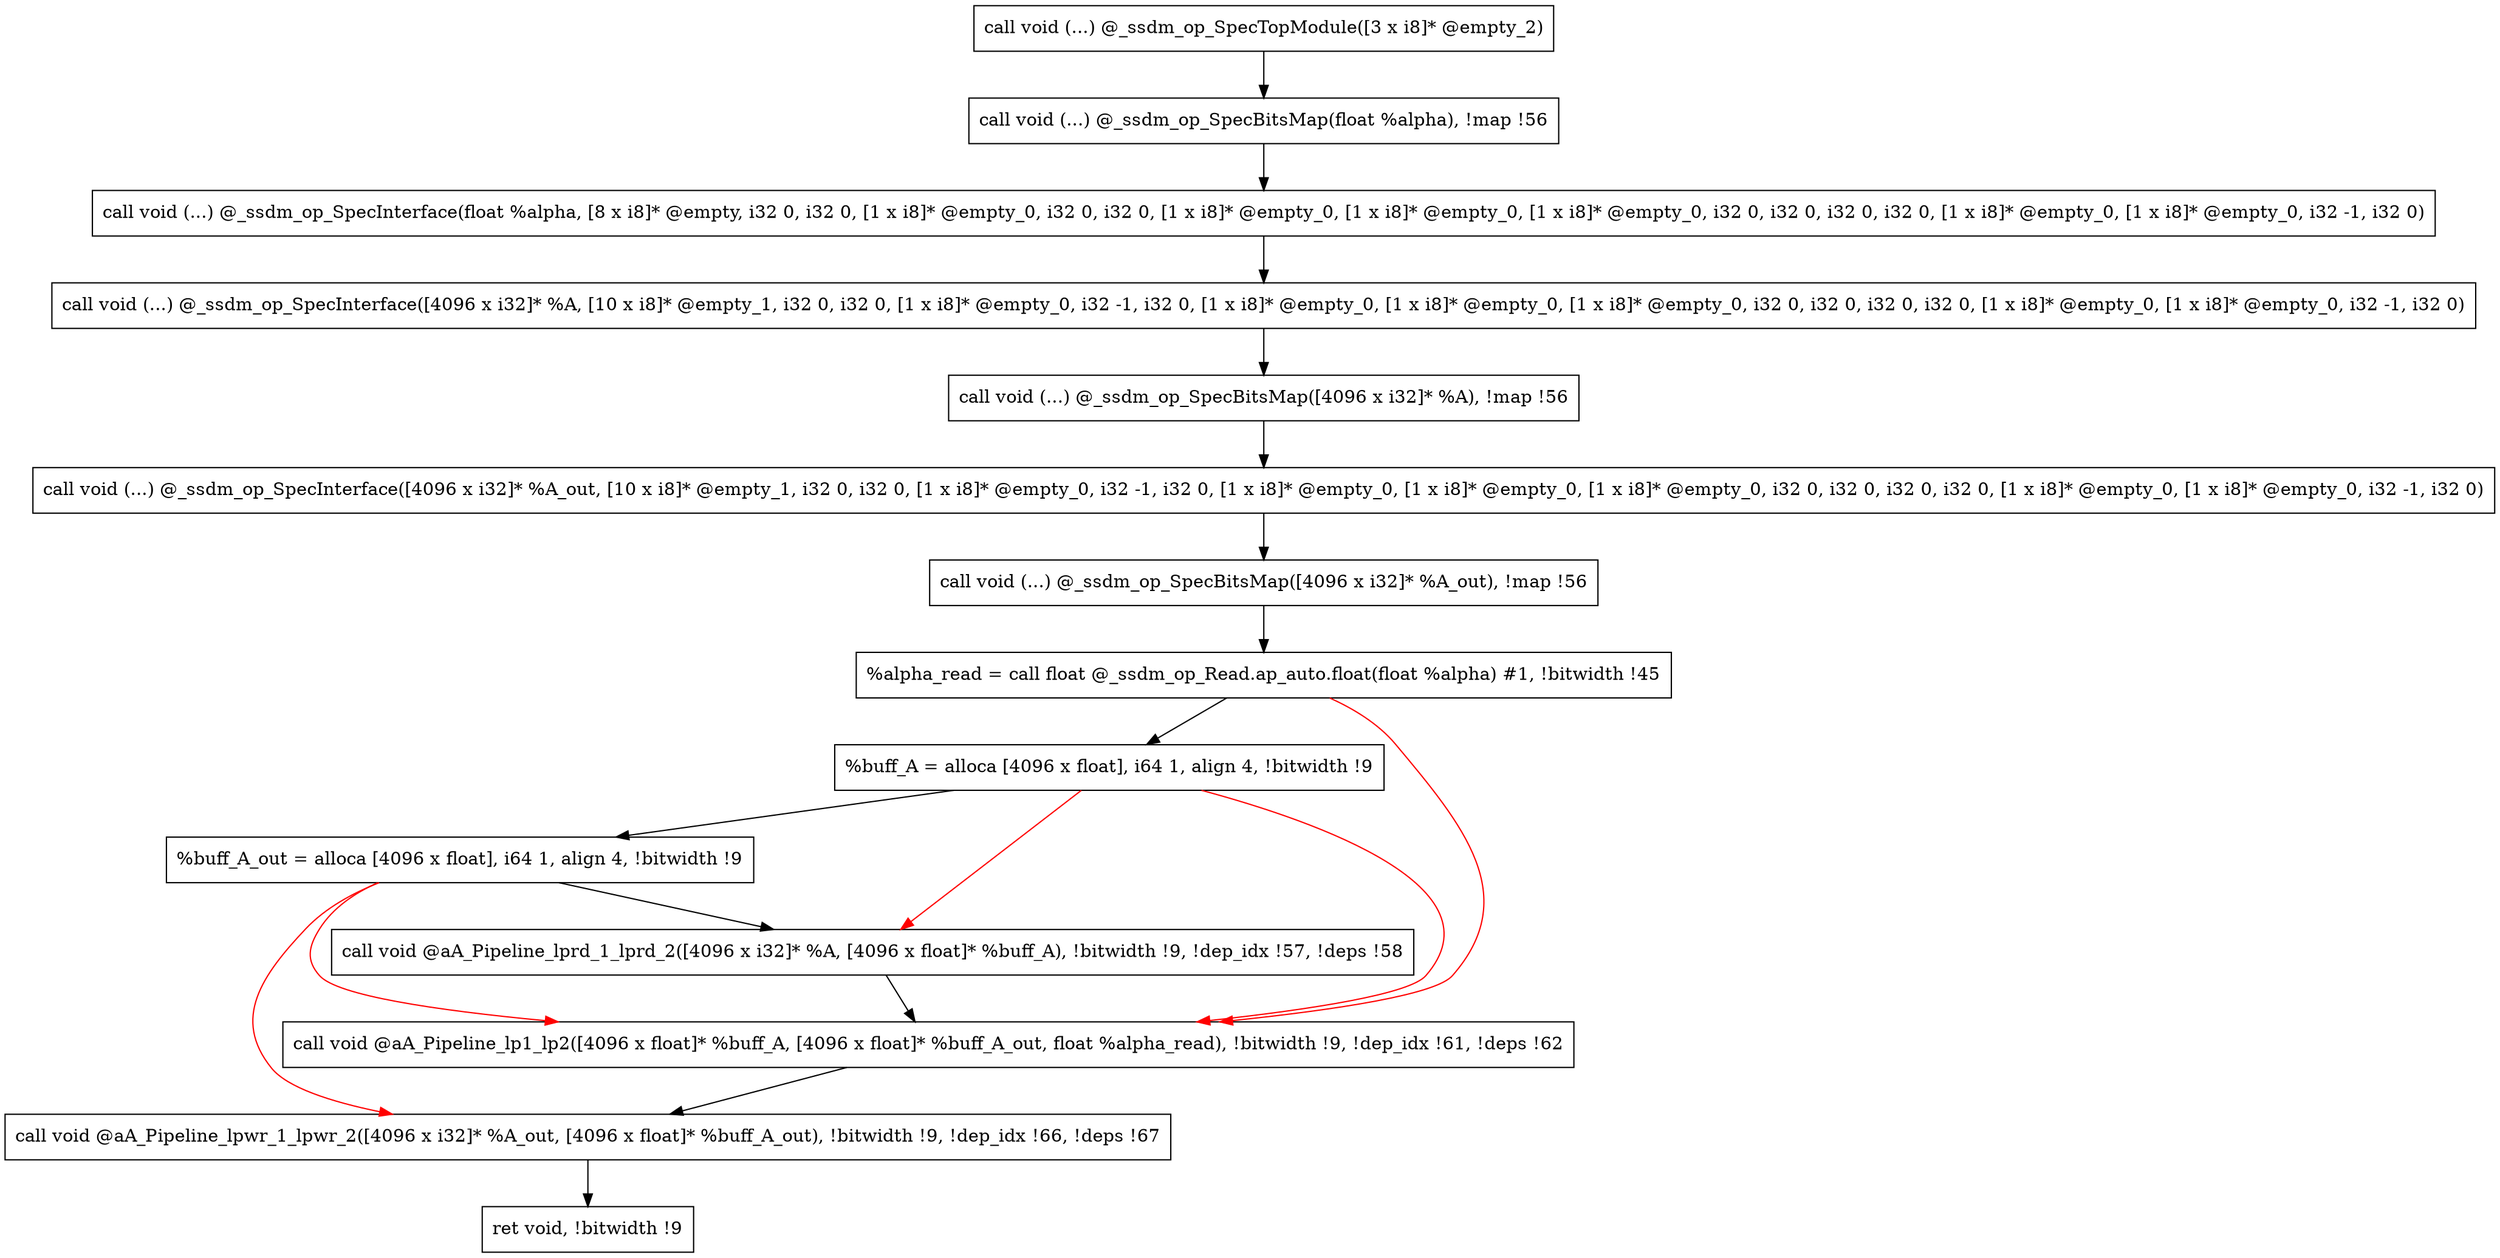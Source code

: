 digraph "DFG for 'aA' function" {
	Node0x2c733bf0[shape=record, label="  call void (...) @_ssdm_op_SpecTopModule([3 x i8]* @empty_2)"];
	Node0x2c733dc0[shape=record, label="  call void (...) @_ssdm_op_SpecBitsMap(float %alpha), !map !56"];
	Node0x2c73d440[shape=record, label="  call void (...) @_ssdm_op_SpecInterface(float %alpha, [8 x i8]* @empty, i32 0, i32 0, [1 x i8]* @empty_0, i32 0, i32 0, [1 x i8]* @empty_0, [1 x i8]* @empty_0, [1 x i8]* @empty_0, i32 0, i32 0, i32 0, i32 0, [1 x i8]* @empty_0, [1 x i8]* @empty_0, i32 -1, i32 0)"];
	Node0x2c73d9c0[shape=record, label="  call void (...) @_ssdm_op_SpecInterface([4096 x i32]* %A, [10 x i8]* @empty_1, i32 0, i32 0, [1 x i8]* @empty_0, i32 -1, i32 0, [1 x i8]* @empty_0, [1 x i8]* @empty_0, [1 x i8]* @empty_0, i32 0, i32 0, i32 0, i32 0, [1 x i8]* @empty_0, [1 x i8]* @empty_0, i32 -1, i32 0)"];
	Node0x2c73dab0[shape=record, label="  call void (...) @_ssdm_op_SpecBitsMap([4096 x i32]* %A), !map !56"];
	Node0x2c73e610[shape=record, label="  call void (...) @_ssdm_op_SpecInterface([4096 x i32]* %A_out, [10 x i8]* @empty_1, i32 0, i32 0, [1 x i8]* @empty_0, i32 -1, i32 0, [1 x i8]* @empty_0, [1 x i8]* @empty_0, [1 x i8]* @empty_0, i32 0, i32 0, i32 0, i32 0, [1 x i8]* @empty_0, [1 x i8]* @empty_0, i32 -1, i32 0)"];
	Node0x2c73e700[shape=record, label="  call void (...) @_ssdm_op_SpecBitsMap([4096 x i32]* %A_out), !map !56"];
	Node0x2c73e830[shape=record, label="  %alpha_read = call float @_ssdm_op_Read.ap_auto.float(float %alpha) #1, !bitwidth !45"];
	Node0x2c73e900[shape=record, label="  %buff_A = alloca [4096 x float], i64 1, align 4, !bitwidth !9"];
	Node0x2c73e970[shape=record, label="  %buff_A_out = alloca [4096 x float], i64 1, align 4, !bitwidth !9"];
	Node0x2c73eaf0[shape=record, label="  call void @aA_Pipeline_lprd_1_lprd_2([4096 x i32]* %A, [4096 x float]* %buff_A), !bitwidth !9, !dep_idx !57, !deps !58"];
	Node0x2c7254d0[shape=record, label="  call void @aA_Pipeline_lp1_lp2([4096 x float]* %buff_A, [4096 x float]* %buff_A_out, float %alpha_read), !bitwidth !9, !dep_idx !61, !deps !62"];
	Node0x2c73f110[shape=record, label="  call void @aA_Pipeline_lpwr_1_lpwr_2([4096 x i32]* %A_out, [4096 x float]* %buff_A_out), !bitwidth !9, !dep_idx !66, !deps !67"];
	Node0x2c73f400[shape=record, label="  ret void, !bitwidth !9"];
	Node0x2c733bf0 -> Node0x2c733dc0
	Node0x2c733dc0 -> Node0x2c73d440
	Node0x2c73d440 -> Node0x2c73d9c0
	Node0x2c73d9c0 -> Node0x2c73dab0
	Node0x2c73dab0 -> Node0x2c73e610
	Node0x2c73e610 -> Node0x2c73e700
	Node0x2c73e700 -> Node0x2c73e830
	Node0x2c73e830 -> Node0x2c73e900
	Node0x2c73e900 -> Node0x2c73e970
	Node0x2c73e970 -> Node0x2c73eaf0
	Node0x2c73eaf0 -> Node0x2c7254d0
	Node0x2c7254d0 -> Node0x2c73f110
	Node0x2c73f110 -> Node0x2c73f400
edge [color=red]
	Node0x2c73e900 -> Node0x2c73eaf0
	Node0x2c73e900 -> Node0x2c7254d0
	Node0x2c73e970 -> Node0x2c7254d0
	Node0x2c73e830 -> Node0x2c7254d0
	Node0x2c73e970 -> Node0x2c73f110
}
